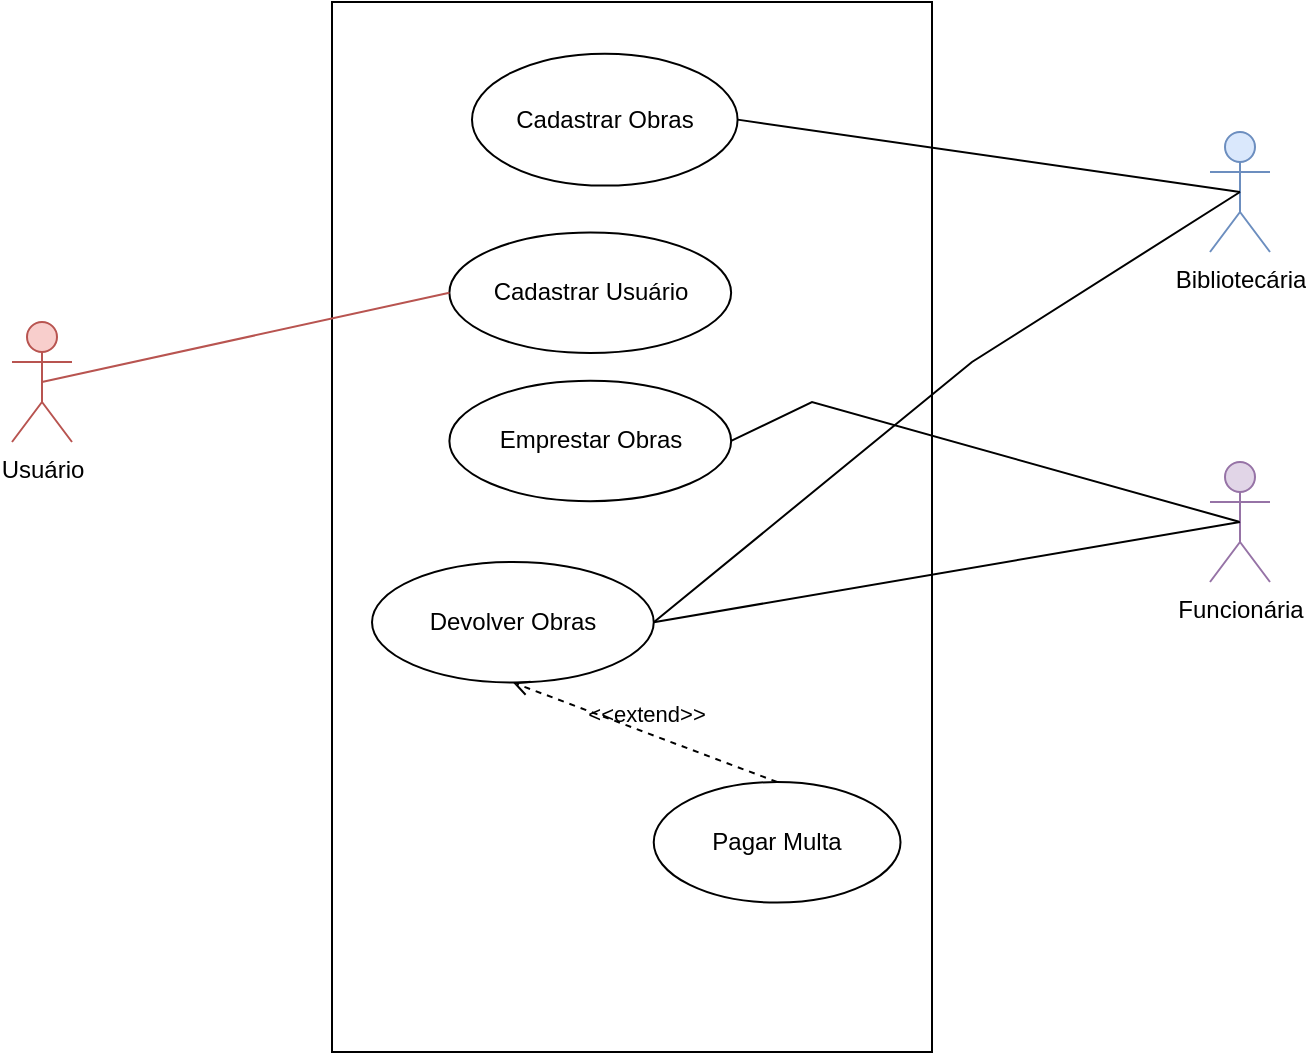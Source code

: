 <mxfile version="24.7.16">
  <diagram name="Página-1" id="VHbolOc0FTkq8lpuDO7x">
    <mxGraphModel dx="1114" dy="558" grid="1" gridSize="10" guides="1" tooltips="1" connect="1" arrows="1" fold="1" page="1" pageScale="1" pageWidth="827" pageHeight="1169" math="0" shadow="0">
      <root>
        <mxCell id="0" />
        <mxCell id="1" parent="0" />
        <mxCell id="mMl5ZqCpd9Su9_Vhrzp2-2" value="Bibliotecária" style="shape=umlActor;verticalLabelPosition=bottom;verticalAlign=top;html=1;outlineConnect=0;fillColor=#dae8fc;strokeColor=#6c8ebf;" parent="1" vertex="1">
          <mxGeometry x="1089" y="525" width="30" height="60" as="geometry" />
        </mxCell>
        <mxCell id="j-uDmC2jhsdjdx9KDqKA-2" value="" style="group;rounded=0;dashed=1;" parent="1" vertex="1" connectable="0">
          <mxGeometry x="650" y="460" width="300" height="525" as="geometry" />
        </mxCell>
        <mxCell id="mMl5ZqCpd9Su9_Vhrzp2-4" value="" style="rounded=0;whiteSpace=wrap;html=1;" parent="j-uDmC2jhsdjdx9KDqKA-2" vertex="1">
          <mxGeometry width="300" height="525" as="geometry" />
        </mxCell>
        <mxCell id="mMl5ZqCpd9Su9_Vhrzp2-1" value="Cadastrar&amp;nbsp;Obras" style="ellipse;whiteSpace=wrap;html=1;" parent="j-uDmC2jhsdjdx9KDqKA-2" vertex="1">
          <mxGeometry x="70" y="25.82" width="132.79" height="65.99" as="geometry" />
        </mxCell>
        <mxCell id="j-uDmC2jhsdjdx9KDqKA-3" value="Cadastrar Usuário" style="ellipse;whiteSpace=wrap;html=1;" parent="j-uDmC2jhsdjdx9KDqKA-2" vertex="1">
          <mxGeometry x="58.693" y="115.24" width="140.87" height="60.246" as="geometry" />
        </mxCell>
        <mxCell id="j-uDmC2jhsdjdx9KDqKA-21" value="Emprestar Obras" style="ellipse;whiteSpace=wrap;html=1;" parent="j-uDmC2jhsdjdx9KDqKA-2" vertex="1">
          <mxGeometry x="58.695" y="189.344" width="140.87" height="60.246" as="geometry" />
        </mxCell>
        <mxCell id="j-uDmC2jhsdjdx9KDqKA-31" value="Pagar Multa" style="ellipse;whiteSpace=wrap;html=1;" parent="j-uDmC2jhsdjdx9KDqKA-2" vertex="1">
          <mxGeometry x="160.87" y="390" width="123.39" height="60.3" as="geometry" />
        </mxCell>
        <mxCell id="j-uDmC2jhsdjdx9KDqKA-24" value="Devolver Obras" style="ellipse;whiteSpace=wrap;html=1;" parent="j-uDmC2jhsdjdx9KDqKA-2" vertex="1">
          <mxGeometry x="20.005" y="279.999" width="140.87" height="60.246" as="geometry" />
        </mxCell>
        <mxCell id="j-uDmC2jhsdjdx9KDqKA-34" value="&amp;lt;&amp;lt;extend&amp;gt;&amp;gt;" style="html=1;verticalAlign=bottom;labelBackgroundColor=none;endArrow=open;endFill=0;dashed=1;rounded=0;exitX=0.5;exitY=0;exitDx=0;exitDy=0;entryX=0.5;entryY=1;entryDx=0;entryDy=0;" parent="j-uDmC2jhsdjdx9KDqKA-2" source="j-uDmC2jhsdjdx9KDqKA-31" target="j-uDmC2jhsdjdx9KDqKA-24" edge="1">
          <mxGeometry width="160" relative="1" as="geometry">
            <mxPoint x="80" y="390" as="sourcePoint" />
            <mxPoint x="240" y="390" as="targetPoint" />
            <mxPoint as="offset" />
          </mxGeometry>
        </mxCell>
        <mxCell id="j-uDmC2jhsdjdx9KDqKA-7" value="Usuário" style="shape=umlActor;verticalLabelPosition=bottom;verticalAlign=top;html=1;fillColor=#f8cecc;strokeColor=#b85450;" parent="1" vertex="1">
          <mxGeometry x="490" y="620" width="30" height="60" as="geometry" />
        </mxCell>
        <mxCell id="j-uDmC2jhsdjdx9KDqKA-13" value="" style="html=1;verticalAlign=bottom;labelBackgroundColor=none;endArrow=none;endFill=0;endSize=6;align=left;rounded=0;entryX=0.5;entryY=0.5;entryDx=0;entryDy=0;entryPerimeter=0;exitX=0;exitY=0.5;exitDx=0;exitDy=0;fillColor=#f8cecc;strokeColor=#b85450;" parent="1" source="j-uDmC2jhsdjdx9KDqKA-3" target="j-uDmC2jhsdjdx9KDqKA-7" edge="1">
          <mxGeometry x="-1" relative="1" as="geometry">
            <mxPoint x="799" y="603" as="sourcePoint" />
            <mxPoint x="1004" y="668" as="targetPoint" />
          </mxGeometry>
        </mxCell>
        <mxCell id="j-uDmC2jhsdjdx9KDqKA-1" value="" style="html=1;verticalAlign=bottom;labelBackgroundColor=none;endArrow=none;endFill=0;endSize=6;align=left;rounded=0;entryX=0.5;entryY=0.5;entryDx=0;entryDy=0;entryPerimeter=0;exitX=1;exitY=0.5;exitDx=0;exitDy=0;" parent="1" source="mMl5ZqCpd9Su9_Vhrzp2-1" target="mMl5ZqCpd9Su9_Vhrzp2-2" edge="1">
          <mxGeometry x="-1" relative="1" as="geometry">
            <mxPoint x="899" y="508" as="sourcePoint" />
            <mxPoint x="1059" y="508" as="targetPoint" />
          </mxGeometry>
        </mxCell>
        <mxCell id="j-uDmC2jhsdjdx9KDqKA-22" value="" style="html=1;verticalAlign=bottom;labelBackgroundColor=none;endArrow=none;endFill=0;endSize=6;align=left;rounded=0;entryX=0.5;entryY=0.5;entryDx=0;entryDy=0;entryPerimeter=0;exitX=1;exitY=0.5;exitDx=0;exitDy=0;" parent="1" source="j-uDmC2jhsdjdx9KDqKA-21" target="j-uDmC2jhsdjdx9KDqKA-23" edge="1">
          <mxGeometry x="-1" relative="1" as="geometry">
            <mxPoint x="827" y="670" as="sourcePoint" />
            <mxPoint x="1096" y="750" as="targetPoint" />
            <Array as="points">
              <mxPoint x="890" y="660" />
            </Array>
          </mxGeometry>
        </mxCell>
        <mxCell id="j-uDmC2jhsdjdx9KDqKA-23" value="Funcionária" style="shape=umlActor;verticalLabelPosition=bottom;verticalAlign=top;html=1;fillColor=#e1d5e7;strokeColor=#9673a6;" parent="1" vertex="1">
          <mxGeometry x="1089" y="690" width="30" height="60" as="geometry" />
        </mxCell>
        <mxCell id="j-uDmC2jhsdjdx9KDqKA-25" value="" style="html=1;verticalAlign=bottom;labelBackgroundColor=none;endArrow=none;endFill=0;endSize=6;align=left;rounded=0;entryX=0.5;entryY=0.5;entryDx=0;entryDy=0;entryPerimeter=0;exitX=1;exitY=0.5;exitDx=0;exitDy=0;" parent="1" source="j-uDmC2jhsdjdx9KDqKA-24" target="j-uDmC2jhsdjdx9KDqKA-23" edge="1">
          <mxGeometry x="-1" relative="1" as="geometry">
            <mxPoint x="910" y="740" as="sourcePoint" />
            <mxPoint x="1000" y="800" as="targetPoint" />
          </mxGeometry>
        </mxCell>
        <mxCell id="j-uDmC2jhsdjdx9KDqKA-28" value="" style="html=1;verticalAlign=bottom;labelBackgroundColor=none;endArrow=none;endFill=0;endSize=6;align=left;rounded=0;exitX=1;exitY=0.5;exitDx=0;exitDy=0;entryX=0.5;entryY=0.5;entryDx=0;entryDy=0;entryPerimeter=0;" parent="1" source="j-uDmC2jhsdjdx9KDqKA-24" target="mMl5ZqCpd9Su9_Vhrzp2-2" edge="1">
          <mxGeometry x="-1" relative="1" as="geometry">
            <mxPoint x="820" y="770" as="sourcePoint" />
            <mxPoint x="1104" y="720" as="targetPoint" />
            <Array as="points">
              <mxPoint x="970" y="640" />
            </Array>
          </mxGeometry>
        </mxCell>
      </root>
    </mxGraphModel>
  </diagram>
</mxfile>
